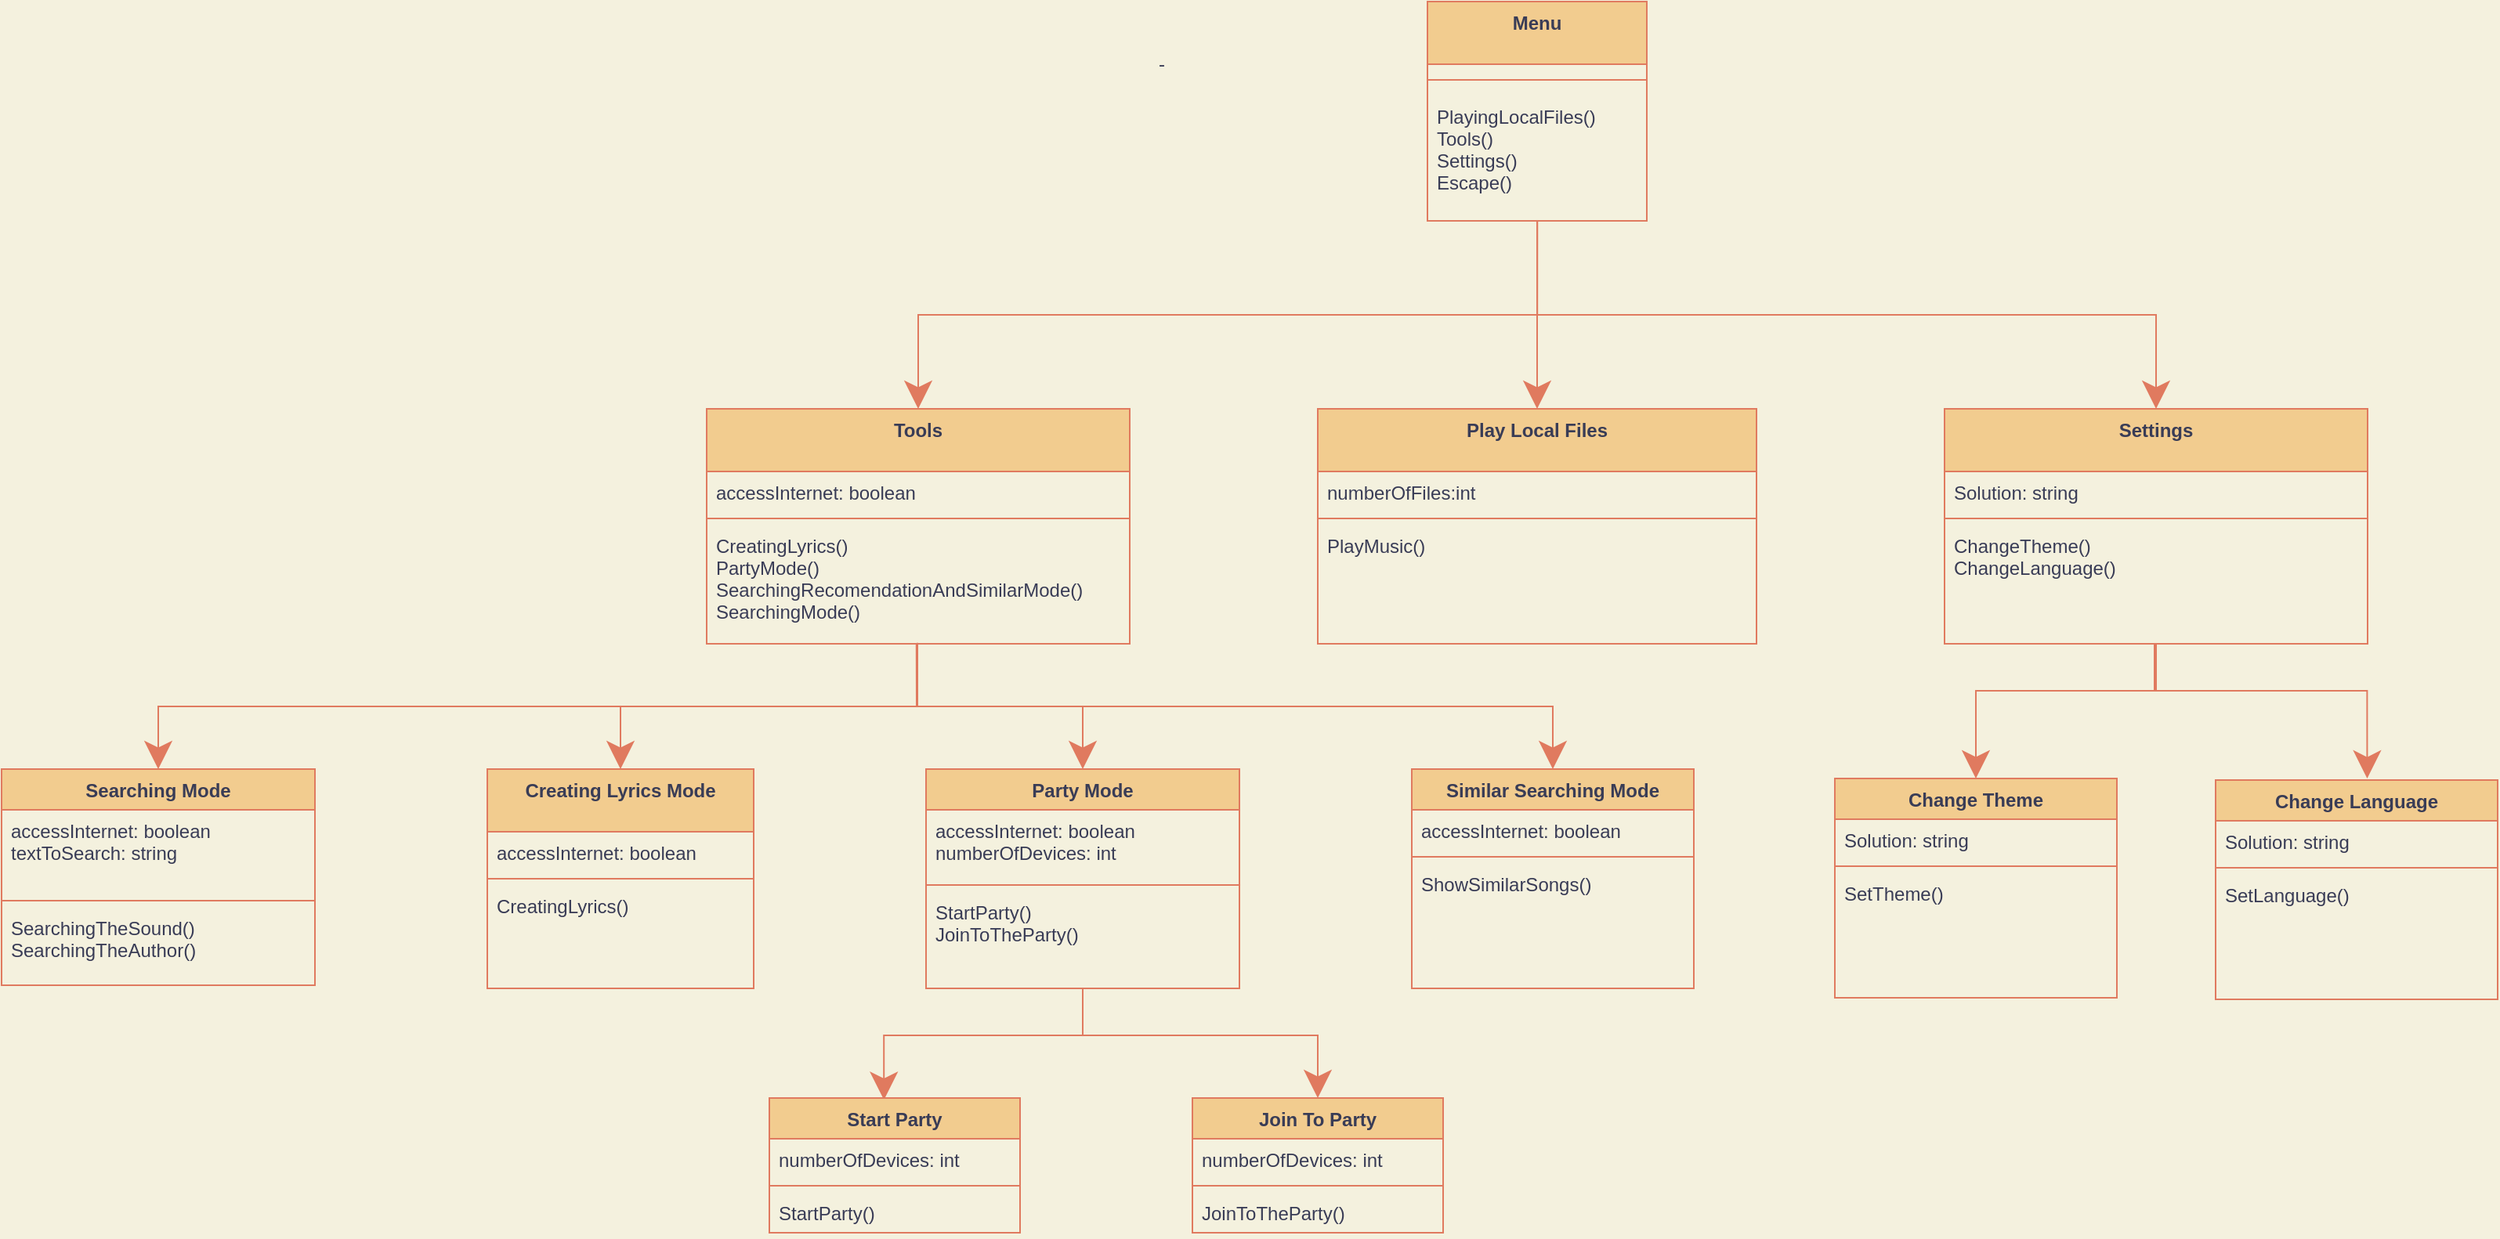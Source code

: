 <mxfile version="17.4.0" type="github">
  <diagram id="C5RBs43oDa-KdzZeNtuy" name="Page-1">
    <mxGraphModel dx="2869" dy="648" grid="1" gridSize="10" guides="1" tooltips="1" connect="1" arrows="1" fold="1" page="1" pageScale="1" pageWidth="827" pageHeight="1169" background="#F4F1DE" math="0" shadow="0">
      <root>
        <mxCell id="WIyWlLk6GJQsqaUBKTNV-0" />
        <mxCell id="WIyWlLk6GJQsqaUBKTNV-1" parent="WIyWlLk6GJQsqaUBKTNV-0" />
        <mxCell id="Bt7MNoxX4kMA5P5jyk8v-137" style="edgeStyle=orthogonalEdgeStyle;rounded=0;orthogonalLoop=1;jettySize=auto;html=1;entryX=0.457;entryY=0.014;entryDx=0;entryDy=0;entryPerimeter=0;endArrow=classic;endFill=1;endSize=15;strokeWidth=1;labelBackgroundColor=#F4F1DE;strokeColor=#E07A5F;fontColor=#393C56;" edge="1" parent="WIyWlLk6GJQsqaUBKTNV-1" source="Bt7MNoxX4kMA5P5jyk8v-60" target="Bt7MNoxX4kMA5P5jyk8v-64">
          <mxGeometry relative="1" as="geometry" />
        </mxCell>
        <mxCell id="Bt7MNoxX4kMA5P5jyk8v-138" style="edgeStyle=orthogonalEdgeStyle;rounded=0;orthogonalLoop=1;jettySize=auto;html=1;endArrow=classic;endFill=1;endSize=15;strokeWidth=1;labelBackgroundColor=#F4F1DE;strokeColor=#E07A5F;fontColor=#393C56;" edge="1" parent="WIyWlLk6GJQsqaUBKTNV-1" source="Bt7MNoxX4kMA5P5jyk8v-60" target="Bt7MNoxX4kMA5P5jyk8v-68">
          <mxGeometry relative="1" as="geometry" />
        </mxCell>
        <mxCell id="Bt7MNoxX4kMA5P5jyk8v-60" value="Party Mode" style="swimlane;fontStyle=1;align=center;verticalAlign=top;childLayout=stackLayout;horizontal=1;startSize=26;horizontalStack=0;resizeParent=1;resizeParentMax=0;resizeLast=0;collapsible=1;marginBottom=0;fillColor=#F2CC8F;strokeColor=#E07A5F;fontColor=#393C56;" vertex="1" parent="WIyWlLk6GJQsqaUBKTNV-1">
          <mxGeometry x="-330" y="490" width="200" height="140" as="geometry" />
        </mxCell>
        <mxCell id="Bt7MNoxX4kMA5P5jyk8v-61" value="accessInternet: boolean&#xa;numberOfDevices: int" style="text;strokeColor=none;fillColor=none;align=left;verticalAlign=top;spacingLeft=4;spacingRight=4;overflow=hidden;rotatable=0;points=[[0,0.5],[1,0.5]];portConstraint=eastwest;fontColor=#393C56;" vertex="1" parent="Bt7MNoxX4kMA5P5jyk8v-60">
          <mxGeometry y="26" width="200" height="44" as="geometry" />
        </mxCell>
        <mxCell id="Bt7MNoxX4kMA5P5jyk8v-62" value="" style="line;strokeWidth=1;fillColor=none;align=left;verticalAlign=middle;spacingTop=-1;spacingLeft=3;spacingRight=3;rotatable=0;labelPosition=right;points=[];portConstraint=eastwest;labelBackgroundColor=#F4F1DE;strokeColor=#E07A5F;fontColor=#393C56;" vertex="1" parent="Bt7MNoxX4kMA5P5jyk8v-60">
          <mxGeometry y="70" width="200" height="8" as="geometry" />
        </mxCell>
        <mxCell id="Bt7MNoxX4kMA5P5jyk8v-63" value="StartParty()&#xa;JoinToTheParty()" style="text;strokeColor=none;fillColor=none;align=left;verticalAlign=top;spacingLeft=4;spacingRight=4;overflow=hidden;rotatable=0;points=[[0,0.5],[1,0.5]];portConstraint=eastwest;fontColor=#393C56;" vertex="1" parent="Bt7MNoxX4kMA5P5jyk8v-60">
          <mxGeometry y="78" width="200" height="62" as="geometry" />
        </mxCell>
        <mxCell id="Bt7MNoxX4kMA5P5jyk8v-64" value="Start Party" style="swimlane;fontStyle=1;align=center;verticalAlign=top;childLayout=stackLayout;horizontal=1;startSize=26;horizontalStack=0;resizeParent=1;resizeParentMax=0;resizeLast=0;collapsible=1;marginBottom=0;fillColor=#F2CC8F;strokeColor=#E07A5F;fontColor=#393C56;" vertex="1" parent="WIyWlLk6GJQsqaUBKTNV-1">
          <mxGeometry x="-430" y="700" width="160" height="86" as="geometry" />
        </mxCell>
        <mxCell id="Bt7MNoxX4kMA5P5jyk8v-65" value="numberOfDevices: int" style="text;strokeColor=none;fillColor=none;align=left;verticalAlign=top;spacingLeft=4;spacingRight=4;overflow=hidden;rotatable=0;points=[[0,0.5],[1,0.5]];portConstraint=eastwest;fontColor=#393C56;" vertex="1" parent="Bt7MNoxX4kMA5P5jyk8v-64">
          <mxGeometry y="26" width="160" height="26" as="geometry" />
        </mxCell>
        <mxCell id="Bt7MNoxX4kMA5P5jyk8v-66" value="" style="line;strokeWidth=1;fillColor=none;align=left;verticalAlign=middle;spacingTop=-1;spacingLeft=3;spacingRight=3;rotatable=0;labelPosition=right;points=[];portConstraint=eastwest;labelBackgroundColor=#F4F1DE;strokeColor=#E07A5F;fontColor=#393C56;" vertex="1" parent="Bt7MNoxX4kMA5P5jyk8v-64">
          <mxGeometry y="52" width="160" height="8" as="geometry" />
        </mxCell>
        <mxCell id="Bt7MNoxX4kMA5P5jyk8v-67" value="StartParty()" style="text;strokeColor=none;fillColor=none;align=left;verticalAlign=top;spacingLeft=4;spacingRight=4;overflow=hidden;rotatable=0;points=[[0,0.5],[1,0.5]];portConstraint=eastwest;fontColor=#393C56;" vertex="1" parent="Bt7MNoxX4kMA5P5jyk8v-64">
          <mxGeometry y="60" width="160" height="26" as="geometry" />
        </mxCell>
        <mxCell id="Bt7MNoxX4kMA5P5jyk8v-68" value="Join To Party" style="swimlane;fontStyle=1;align=center;verticalAlign=top;childLayout=stackLayout;horizontal=1;startSize=26;horizontalStack=0;resizeParent=1;resizeParentMax=0;resizeLast=0;collapsible=1;marginBottom=0;fillColor=#F2CC8F;strokeColor=#E07A5F;fontColor=#393C56;" vertex="1" parent="WIyWlLk6GJQsqaUBKTNV-1">
          <mxGeometry x="-160" y="700" width="160" height="86" as="geometry" />
        </mxCell>
        <mxCell id="Bt7MNoxX4kMA5P5jyk8v-69" value="numberOfDevices: int" style="text;strokeColor=none;fillColor=none;align=left;verticalAlign=top;spacingLeft=4;spacingRight=4;overflow=hidden;rotatable=0;points=[[0,0.5],[1,0.5]];portConstraint=eastwest;fontColor=#393C56;" vertex="1" parent="Bt7MNoxX4kMA5P5jyk8v-68">
          <mxGeometry y="26" width="160" height="26" as="geometry" />
        </mxCell>
        <mxCell id="Bt7MNoxX4kMA5P5jyk8v-70" value="" style="line;strokeWidth=1;fillColor=none;align=left;verticalAlign=middle;spacingTop=-1;spacingLeft=3;spacingRight=3;rotatable=0;labelPosition=right;points=[];portConstraint=eastwest;labelBackgroundColor=#F4F1DE;strokeColor=#E07A5F;fontColor=#393C56;" vertex="1" parent="Bt7MNoxX4kMA5P5jyk8v-68">
          <mxGeometry y="52" width="160" height="8" as="geometry" />
        </mxCell>
        <mxCell id="Bt7MNoxX4kMA5P5jyk8v-71" value="JoinToTheParty()" style="text;strokeColor=none;fillColor=none;align=left;verticalAlign=top;spacingLeft=4;spacingRight=4;overflow=hidden;rotatable=0;points=[[0,0.5],[1,0.5]];portConstraint=eastwest;fontColor=#393C56;" vertex="1" parent="Bt7MNoxX4kMA5P5jyk8v-68">
          <mxGeometry y="60" width="160" height="26" as="geometry" />
        </mxCell>
        <mxCell id="Bt7MNoxX4kMA5P5jyk8v-73" value="Searching Mode" style="swimlane;fontStyle=1;align=center;verticalAlign=top;childLayout=stackLayout;horizontal=1;startSize=26;horizontalStack=0;resizeParent=1;resizeParentMax=0;resizeLast=0;collapsible=1;marginBottom=0;fillColor=#F2CC8F;strokeColor=#E07A5F;fontColor=#393C56;" vertex="1" parent="WIyWlLk6GJQsqaUBKTNV-1">
          <mxGeometry x="-920" y="490" width="200" height="138" as="geometry" />
        </mxCell>
        <mxCell id="Bt7MNoxX4kMA5P5jyk8v-74" value="accessInternet: boolean&#xa;textToSearch: string" style="text;strokeColor=none;fillColor=none;align=left;verticalAlign=top;spacingLeft=4;spacingRight=4;overflow=hidden;rotatable=0;points=[[0,0.5],[1,0.5]];portConstraint=eastwest;fontColor=#393C56;" vertex="1" parent="Bt7MNoxX4kMA5P5jyk8v-73">
          <mxGeometry y="26" width="200" height="54" as="geometry" />
        </mxCell>
        <mxCell id="Bt7MNoxX4kMA5P5jyk8v-75" value="" style="line;strokeWidth=1;fillColor=none;align=left;verticalAlign=middle;spacingTop=-1;spacingLeft=3;spacingRight=3;rotatable=0;labelPosition=right;points=[];portConstraint=eastwest;labelBackgroundColor=#F4F1DE;strokeColor=#E07A5F;fontColor=#393C56;" vertex="1" parent="Bt7MNoxX4kMA5P5jyk8v-73">
          <mxGeometry y="80" width="200" height="8" as="geometry" />
        </mxCell>
        <mxCell id="Bt7MNoxX4kMA5P5jyk8v-76" value="SearchingTheSound()&#xa;SearchingTheAuthor()" style="text;strokeColor=none;fillColor=none;align=left;verticalAlign=top;spacingLeft=4;spacingRight=4;overflow=hidden;rotatable=0;points=[[0,0.5],[1,0.5]];portConstraint=eastwest;fontColor=#393C56;" vertex="1" parent="Bt7MNoxX4kMA5P5jyk8v-73">
          <mxGeometry y="88" width="200" height="50" as="geometry" />
        </mxCell>
        <mxCell id="Bt7MNoxX4kMA5P5jyk8v-78" value="Similar Searching Mode" style="swimlane;fontStyle=1;align=center;verticalAlign=top;childLayout=stackLayout;horizontal=1;startSize=26;horizontalStack=0;resizeParent=1;resizeParentMax=0;resizeLast=0;collapsible=1;marginBottom=0;fillColor=#F2CC8F;strokeColor=#E07A5F;fontColor=#393C56;" vertex="1" parent="WIyWlLk6GJQsqaUBKTNV-1">
          <mxGeometry x="-20" y="490" width="180" height="140" as="geometry" />
        </mxCell>
        <mxCell id="Bt7MNoxX4kMA5P5jyk8v-79" value="accessInternet: boolean" style="text;strokeColor=none;fillColor=none;align=left;verticalAlign=top;spacingLeft=4;spacingRight=4;overflow=hidden;rotatable=0;points=[[0,0.5],[1,0.5]];portConstraint=eastwest;fontColor=#393C56;" vertex="1" parent="Bt7MNoxX4kMA5P5jyk8v-78">
          <mxGeometry y="26" width="180" height="26" as="geometry" />
        </mxCell>
        <mxCell id="Bt7MNoxX4kMA5P5jyk8v-80" value="" style="line;strokeWidth=1;fillColor=none;align=left;verticalAlign=middle;spacingTop=-1;spacingLeft=3;spacingRight=3;rotatable=0;labelPosition=right;points=[];portConstraint=eastwest;labelBackgroundColor=#F4F1DE;strokeColor=#E07A5F;fontColor=#393C56;" vertex="1" parent="Bt7MNoxX4kMA5P5jyk8v-78">
          <mxGeometry y="52" width="180" height="8" as="geometry" />
        </mxCell>
        <mxCell id="Bt7MNoxX4kMA5P5jyk8v-81" value="ShowSimilarSongs()" style="text;strokeColor=none;fillColor=none;align=left;verticalAlign=top;spacingLeft=4;spacingRight=4;overflow=hidden;rotatable=0;points=[[0,0.5],[1,0.5]];portConstraint=eastwest;fontColor=#393C56;" vertex="1" parent="Bt7MNoxX4kMA5P5jyk8v-78">
          <mxGeometry y="60" width="180" height="80" as="geometry" />
        </mxCell>
        <mxCell id="Bt7MNoxX4kMA5P5jyk8v-83" value="Creating Lyrics Mode" style="swimlane;fontStyle=1;align=center;verticalAlign=top;childLayout=stackLayout;horizontal=1;startSize=40;horizontalStack=0;resizeParent=1;resizeParentMax=0;resizeLast=0;collapsible=1;marginBottom=0;fillColor=#F2CC8F;strokeColor=#E07A5F;fontColor=#393C56;" vertex="1" parent="WIyWlLk6GJQsqaUBKTNV-1">
          <mxGeometry x="-610" y="490" width="170" height="140" as="geometry" />
        </mxCell>
        <mxCell id="Bt7MNoxX4kMA5P5jyk8v-84" value="accessInternet: boolean" style="text;strokeColor=none;fillColor=none;align=left;verticalAlign=top;spacingLeft=4;spacingRight=4;overflow=hidden;rotatable=0;points=[[0,0.5],[1,0.5]];portConstraint=eastwest;fontColor=#393C56;" vertex="1" parent="Bt7MNoxX4kMA5P5jyk8v-83">
          <mxGeometry y="40" width="170" height="26" as="geometry" />
        </mxCell>
        <mxCell id="Bt7MNoxX4kMA5P5jyk8v-85" value="" style="line;strokeWidth=1;fillColor=none;align=left;verticalAlign=middle;spacingTop=-1;spacingLeft=3;spacingRight=3;rotatable=0;labelPosition=right;points=[];portConstraint=eastwest;labelBackgroundColor=#F4F1DE;strokeColor=#E07A5F;fontColor=#393C56;" vertex="1" parent="Bt7MNoxX4kMA5P5jyk8v-83">
          <mxGeometry y="66" width="170" height="8" as="geometry" />
        </mxCell>
        <mxCell id="Bt7MNoxX4kMA5P5jyk8v-86" value="CreatingLyrics()&#xa;&#xa;&#xa;" style="text;strokeColor=none;fillColor=none;align=left;verticalAlign=top;spacingLeft=4;spacingRight=4;overflow=hidden;rotatable=0;points=[[0,0.5],[1,0.5]];portConstraint=eastwest;fontColor=#393C56;" vertex="1" parent="Bt7MNoxX4kMA5P5jyk8v-83">
          <mxGeometry y="74" width="170" height="66" as="geometry" />
        </mxCell>
        <mxCell id="Bt7MNoxX4kMA5P5jyk8v-133" style="edgeStyle=orthogonalEdgeStyle;rounded=0;orthogonalLoop=1;jettySize=auto;html=1;endArrow=classic;endFill=1;endSize=15;strokeWidth=1;exitX=0.498;exitY=1.005;exitDx=0;exitDy=0;exitPerimeter=0;labelBackgroundColor=#F4F1DE;strokeColor=#E07A5F;fontColor=#393C56;" edge="1" parent="WIyWlLk6GJQsqaUBKTNV-1" source="Bt7MNoxX4kMA5P5jyk8v-99" target="Bt7MNoxX4kMA5P5jyk8v-78">
          <mxGeometry relative="1" as="geometry">
            <mxPoint x="-340" y="411" as="sourcePoint" />
            <Array as="points">
              <mxPoint x="-335" y="450" />
              <mxPoint x="70" y="450" />
            </Array>
          </mxGeometry>
        </mxCell>
        <mxCell id="Bt7MNoxX4kMA5P5jyk8v-134" style="edgeStyle=orthogonalEdgeStyle;rounded=0;orthogonalLoop=1;jettySize=auto;html=1;endArrow=classic;endFill=1;endSize=15;strokeWidth=1;exitX=0.497;exitY=1.007;exitDx=0;exitDy=0;exitPerimeter=0;labelBackgroundColor=#F4F1DE;strokeColor=#E07A5F;fontColor=#393C56;" edge="1" parent="WIyWlLk6GJQsqaUBKTNV-1" source="Bt7MNoxX4kMA5P5jyk8v-99" target="Bt7MNoxX4kMA5P5jyk8v-60">
          <mxGeometry relative="1" as="geometry">
            <Array as="points">
              <mxPoint x="-336" y="450" />
              <mxPoint x="-230" y="450" />
            </Array>
          </mxGeometry>
        </mxCell>
        <mxCell id="Bt7MNoxX4kMA5P5jyk8v-135" style="edgeStyle=orthogonalEdgeStyle;rounded=0;orthogonalLoop=1;jettySize=auto;html=1;entryX=0.5;entryY=0;entryDx=0;entryDy=0;endArrow=classic;endFill=1;endSize=15;strokeWidth=1;exitX=0.498;exitY=0.992;exitDx=0;exitDy=0;exitPerimeter=0;labelBackgroundColor=#F4F1DE;strokeColor=#E07A5F;fontColor=#393C56;" edge="1" parent="WIyWlLk6GJQsqaUBKTNV-1" source="Bt7MNoxX4kMA5P5jyk8v-99" target="Bt7MNoxX4kMA5P5jyk8v-83">
          <mxGeometry relative="1" as="geometry">
            <Array as="points">
              <mxPoint x="-335" y="450" />
              <mxPoint x="-525" y="450" />
            </Array>
          </mxGeometry>
        </mxCell>
        <mxCell id="Bt7MNoxX4kMA5P5jyk8v-136" style="edgeStyle=orthogonalEdgeStyle;rounded=0;orthogonalLoop=1;jettySize=auto;html=1;entryX=0.5;entryY=0;entryDx=0;entryDy=0;endArrow=classic;endFill=1;endSize=15;strokeWidth=1;exitX=0.496;exitY=1.006;exitDx=0;exitDy=0;exitPerimeter=0;labelBackgroundColor=#F4F1DE;strokeColor=#E07A5F;fontColor=#393C56;" edge="1" parent="WIyWlLk6GJQsqaUBKTNV-1" source="Bt7MNoxX4kMA5P5jyk8v-99" target="Bt7MNoxX4kMA5P5jyk8v-73">
          <mxGeometry relative="1" as="geometry">
            <Array as="points">
              <mxPoint x="-336" y="412" />
              <mxPoint x="-336" y="412" />
              <mxPoint x="-336" y="450" />
              <mxPoint x="-820" y="450" />
            </Array>
          </mxGeometry>
        </mxCell>
        <mxCell id="Bt7MNoxX4kMA5P5jyk8v-96" value="Tools" style="swimlane;fontStyle=1;align=center;verticalAlign=top;childLayout=stackLayout;horizontal=1;startSize=40;horizontalStack=0;resizeParent=1;resizeParentMax=0;resizeLast=0;collapsible=1;marginBottom=0;fillColor=#F2CC8F;strokeColor=#E07A5F;fontColor=#393C56;" vertex="1" parent="WIyWlLk6GJQsqaUBKTNV-1">
          <mxGeometry x="-470" y="260" width="270" height="150" as="geometry" />
        </mxCell>
        <mxCell id="Bt7MNoxX4kMA5P5jyk8v-97" value="accessInternet: boolean" style="text;strokeColor=none;fillColor=none;align=left;verticalAlign=top;spacingLeft=4;spacingRight=4;overflow=hidden;rotatable=0;points=[[0,0.5],[1,0.5]];portConstraint=eastwest;fontColor=#393C56;" vertex="1" parent="Bt7MNoxX4kMA5P5jyk8v-96">
          <mxGeometry y="40" width="270" height="26" as="geometry" />
        </mxCell>
        <mxCell id="Bt7MNoxX4kMA5P5jyk8v-98" value="" style="line;strokeWidth=1;fillColor=none;align=left;verticalAlign=middle;spacingTop=-1;spacingLeft=3;spacingRight=3;rotatable=0;labelPosition=right;points=[];portConstraint=eastwest;labelBackgroundColor=#F4F1DE;strokeColor=#E07A5F;fontColor=#393C56;" vertex="1" parent="Bt7MNoxX4kMA5P5jyk8v-96">
          <mxGeometry y="66" width="270" height="8" as="geometry" />
        </mxCell>
        <mxCell id="Bt7MNoxX4kMA5P5jyk8v-99" value="CreatingLyrics()&#xa;PartyMode()&#xa;SearchingRecomendationAndSimilarMode()&#xa;SearchingMode()" style="text;strokeColor=none;fillColor=none;align=left;verticalAlign=top;spacingLeft=4;spacingRight=4;overflow=hidden;rotatable=0;points=[[0,0.5],[1,0.5]];portConstraint=eastwest;fontColor=#393C56;" vertex="1" parent="Bt7MNoxX4kMA5P5jyk8v-96">
          <mxGeometry y="74" width="270" height="76" as="geometry" />
        </mxCell>
        <mxCell id="Bt7MNoxX4kMA5P5jyk8v-101" value="Play Local Files" style="swimlane;fontStyle=1;align=center;verticalAlign=top;childLayout=stackLayout;horizontal=1;startSize=40;horizontalStack=0;resizeParent=1;resizeParentMax=0;resizeLast=0;collapsible=1;marginBottom=0;fillColor=#F2CC8F;strokeColor=#E07A5F;fontColor=#393C56;" vertex="1" parent="WIyWlLk6GJQsqaUBKTNV-1">
          <mxGeometry x="-80" y="260" width="280" height="150" as="geometry" />
        </mxCell>
        <mxCell id="Bt7MNoxX4kMA5P5jyk8v-102" value="numberOfFiles:int" style="text;strokeColor=none;fillColor=none;align=left;verticalAlign=top;spacingLeft=4;spacingRight=4;overflow=hidden;rotatable=0;points=[[0,0.5],[1,0.5]];portConstraint=eastwest;fontColor=#393C56;" vertex="1" parent="Bt7MNoxX4kMA5P5jyk8v-101">
          <mxGeometry y="40" width="280" height="26" as="geometry" />
        </mxCell>
        <mxCell id="Bt7MNoxX4kMA5P5jyk8v-103" value="" style="line;strokeWidth=1;fillColor=none;align=left;verticalAlign=middle;spacingTop=-1;spacingLeft=3;spacingRight=3;rotatable=0;labelPosition=right;points=[];portConstraint=eastwest;labelBackgroundColor=#F4F1DE;strokeColor=#E07A5F;fontColor=#393C56;" vertex="1" parent="Bt7MNoxX4kMA5P5jyk8v-101">
          <mxGeometry y="66" width="280" height="8" as="geometry" />
        </mxCell>
        <mxCell id="Bt7MNoxX4kMA5P5jyk8v-104" value="PlayMusic()&#xa;&#xa;&#xa;" style="text;strokeColor=none;fillColor=none;align=left;verticalAlign=top;spacingLeft=4;spacingRight=4;overflow=hidden;rotatable=0;points=[[0,0.5],[1,0.5]];portConstraint=eastwest;fontColor=#393C56;" vertex="1" parent="Bt7MNoxX4kMA5P5jyk8v-101">
          <mxGeometry y="74" width="280" height="76" as="geometry" />
        </mxCell>
        <mxCell id="Bt7MNoxX4kMA5P5jyk8v-105" value="-" style="text;html=1;align=center;verticalAlign=middle;resizable=0;points=[];autosize=1;strokeColor=none;fillColor=none;fontColor=#393C56;" vertex="1" parent="WIyWlLk6GJQsqaUBKTNV-1">
          <mxGeometry x="-190" y="30" width="20" height="20" as="geometry" />
        </mxCell>
        <mxCell id="Bt7MNoxX4kMA5P5jyk8v-128" style="edgeStyle=orthogonalEdgeStyle;rounded=0;orthogonalLoop=1;jettySize=auto;html=1;entryX=0.5;entryY=0;entryDx=0;entryDy=0;endArrow=classic;endFill=1;endSize=15;strokeWidth=1;exitX=0.501;exitY=1.004;exitDx=0;exitDy=0;exitPerimeter=0;labelBackgroundColor=#F4F1DE;strokeColor=#E07A5F;fontColor=#393C56;" edge="1" parent="WIyWlLk6GJQsqaUBKTNV-1" source="Bt7MNoxX4kMA5P5jyk8v-109" target="Bt7MNoxX4kMA5P5jyk8v-96">
          <mxGeometry relative="1" as="geometry">
            <Array as="points">
              <mxPoint x="60" y="200" />
              <mxPoint x="-335" y="200" />
            </Array>
          </mxGeometry>
        </mxCell>
        <mxCell id="Bt7MNoxX4kMA5P5jyk8v-129" style="edgeStyle=orthogonalEdgeStyle;rounded=0;orthogonalLoop=1;jettySize=auto;html=1;entryX=0.5;entryY=0;entryDx=0;entryDy=0;endArrow=classic;endFill=1;endSize=15;strokeWidth=1;labelBackgroundColor=#F4F1DE;strokeColor=#E07A5F;fontColor=#393C56;" edge="1" parent="WIyWlLk6GJQsqaUBKTNV-1" source="Bt7MNoxX4kMA5P5jyk8v-106" target="Bt7MNoxX4kMA5P5jyk8v-101">
          <mxGeometry relative="1" as="geometry" />
        </mxCell>
        <mxCell id="Bt7MNoxX4kMA5P5jyk8v-130" style="edgeStyle=orthogonalEdgeStyle;rounded=0;orthogonalLoop=1;jettySize=auto;html=1;entryX=0.5;entryY=0;entryDx=0;entryDy=0;endArrow=classic;endFill=1;endSize=15;strokeWidth=1;labelBackgroundColor=#F4F1DE;strokeColor=#E07A5F;fontColor=#393C56;" edge="1" parent="WIyWlLk6GJQsqaUBKTNV-1" source="Bt7MNoxX4kMA5P5jyk8v-106" target="Bt7MNoxX4kMA5P5jyk8v-116">
          <mxGeometry relative="1" as="geometry">
            <Array as="points">
              <mxPoint x="60" y="200" />
              <mxPoint x="455" y="200" />
            </Array>
          </mxGeometry>
        </mxCell>
        <mxCell id="Bt7MNoxX4kMA5P5jyk8v-106" value="Menu" style="swimlane;fontStyle=1;align=center;verticalAlign=top;childLayout=stackLayout;horizontal=1;startSize=40;horizontalStack=0;resizeParent=1;resizeParentMax=0;resizeLast=0;collapsible=1;marginBottom=0;fillColor=#F2CC8F;strokeColor=#E07A5F;fontColor=#393C56;" vertex="1" parent="WIyWlLk6GJQsqaUBKTNV-1">
          <mxGeometry x="-10" width="140" height="140" as="geometry" />
        </mxCell>
        <mxCell id="Bt7MNoxX4kMA5P5jyk8v-108" value="" style="line;strokeWidth=1;fillColor=none;align=left;verticalAlign=middle;spacingTop=-1;spacingLeft=3;spacingRight=3;rotatable=0;labelPosition=right;points=[];portConstraint=eastwest;labelBackgroundColor=#F4F1DE;strokeColor=#E07A5F;fontColor=#393C56;" vertex="1" parent="Bt7MNoxX4kMA5P5jyk8v-106">
          <mxGeometry y="40" width="140" height="20" as="geometry" />
        </mxCell>
        <mxCell id="Bt7MNoxX4kMA5P5jyk8v-109" value="PlayingLocalFiles()&#xa;Tools()&#xa;Settings()&#xa;Escape()" style="text;strokeColor=none;fillColor=none;align=left;verticalAlign=top;spacingLeft=4;spacingRight=4;overflow=hidden;rotatable=0;points=[[0,0.5],[1,0.5]];portConstraint=eastwest;fontColor=#393C56;" vertex="1" parent="Bt7MNoxX4kMA5P5jyk8v-106">
          <mxGeometry y="60" width="140" height="80" as="geometry" />
        </mxCell>
        <mxCell id="Bt7MNoxX4kMA5P5jyk8v-131" style="edgeStyle=orthogonalEdgeStyle;rounded=0;orthogonalLoop=1;jettySize=auto;html=1;entryX=0.5;entryY=0;entryDx=0;entryDy=0;endArrow=classic;endFill=1;endSize=15;strokeWidth=1;labelBackgroundColor=#F4F1DE;strokeColor=#E07A5F;fontColor=#393C56;" edge="1" parent="WIyWlLk6GJQsqaUBKTNV-1" source="Bt7MNoxX4kMA5P5jyk8v-116" target="Bt7MNoxX4kMA5P5jyk8v-120">
          <mxGeometry relative="1" as="geometry">
            <Array as="points">
              <mxPoint x="455" y="440" />
              <mxPoint x="340" y="440" />
            </Array>
          </mxGeometry>
        </mxCell>
        <mxCell id="Bt7MNoxX4kMA5P5jyk8v-132" style="edgeStyle=orthogonalEdgeStyle;rounded=0;orthogonalLoop=1;jettySize=auto;html=1;entryX=0.543;entryY=-0.007;entryDx=0;entryDy=0;entryPerimeter=0;endArrow=classic;endFill=1;endSize=15;strokeWidth=1;labelBackgroundColor=#F4F1DE;strokeColor=#E07A5F;fontColor=#393C56;" edge="1" parent="WIyWlLk6GJQsqaUBKTNV-1">
          <mxGeometry relative="1" as="geometry">
            <mxPoint x="454" y="410" as="sourcePoint" />
            <mxPoint x="589.74" y="496.02" as="targetPoint" />
            <Array as="points">
              <mxPoint x="454" y="440" />
              <mxPoint x="590" y="440" />
            </Array>
          </mxGeometry>
        </mxCell>
        <mxCell id="Bt7MNoxX4kMA5P5jyk8v-116" value="Settings" style="swimlane;fontStyle=1;align=center;verticalAlign=top;childLayout=stackLayout;horizontal=1;startSize=40;horizontalStack=0;resizeParent=1;resizeParentMax=0;resizeLast=0;collapsible=1;marginBottom=0;fillColor=#F2CC8F;strokeColor=#E07A5F;fontColor=#393C56;" vertex="1" parent="WIyWlLk6GJQsqaUBKTNV-1">
          <mxGeometry x="320" y="260" width="270" height="150" as="geometry" />
        </mxCell>
        <mxCell id="Bt7MNoxX4kMA5P5jyk8v-117" value="Solution: string" style="text;strokeColor=none;fillColor=none;align=left;verticalAlign=top;spacingLeft=4;spacingRight=4;overflow=hidden;rotatable=0;points=[[0,0.5],[1,0.5]];portConstraint=eastwest;fontColor=#393C56;" vertex="1" parent="Bt7MNoxX4kMA5P5jyk8v-116">
          <mxGeometry y="40" width="270" height="26" as="geometry" />
        </mxCell>
        <mxCell id="Bt7MNoxX4kMA5P5jyk8v-118" value="" style="line;strokeWidth=1;fillColor=none;align=left;verticalAlign=middle;spacingTop=-1;spacingLeft=3;spacingRight=3;rotatable=0;labelPosition=right;points=[];portConstraint=eastwest;labelBackgroundColor=#F4F1DE;strokeColor=#E07A5F;fontColor=#393C56;" vertex="1" parent="Bt7MNoxX4kMA5P5jyk8v-116">
          <mxGeometry y="66" width="270" height="8" as="geometry" />
        </mxCell>
        <mxCell id="Bt7MNoxX4kMA5P5jyk8v-119" value="ChangeTheme()&#xa;ChangeLanguage()&#xa;" style="text;strokeColor=none;fillColor=none;align=left;verticalAlign=top;spacingLeft=4;spacingRight=4;overflow=hidden;rotatable=0;points=[[0,0.5],[1,0.5]];portConstraint=eastwest;fontColor=#393C56;" vertex="1" parent="Bt7MNoxX4kMA5P5jyk8v-116">
          <mxGeometry y="74" width="270" height="76" as="geometry" />
        </mxCell>
        <mxCell id="Bt7MNoxX4kMA5P5jyk8v-120" value="Change Theme" style="swimlane;fontStyle=1;align=center;verticalAlign=top;childLayout=stackLayout;horizontal=1;startSize=26;horizontalStack=0;resizeParent=1;resizeParentMax=0;resizeLast=0;collapsible=1;marginBottom=0;fillColor=#F2CC8F;strokeColor=#E07A5F;fontColor=#393C56;" vertex="1" parent="WIyWlLk6GJQsqaUBKTNV-1">
          <mxGeometry x="250" y="496" width="180" height="140" as="geometry" />
        </mxCell>
        <mxCell id="Bt7MNoxX4kMA5P5jyk8v-121" value="Solution: string" style="text;strokeColor=none;fillColor=none;align=left;verticalAlign=top;spacingLeft=4;spacingRight=4;overflow=hidden;rotatable=0;points=[[0,0.5],[1,0.5]];portConstraint=eastwest;fontColor=#393C56;" vertex="1" parent="Bt7MNoxX4kMA5P5jyk8v-120">
          <mxGeometry y="26" width="180" height="26" as="geometry" />
        </mxCell>
        <mxCell id="Bt7MNoxX4kMA5P5jyk8v-122" value="" style="line;strokeWidth=1;fillColor=none;align=left;verticalAlign=middle;spacingTop=-1;spacingLeft=3;spacingRight=3;rotatable=0;labelPosition=right;points=[];portConstraint=eastwest;labelBackgroundColor=#F4F1DE;strokeColor=#E07A5F;fontColor=#393C56;" vertex="1" parent="Bt7MNoxX4kMA5P5jyk8v-120">
          <mxGeometry y="52" width="180" height="8" as="geometry" />
        </mxCell>
        <mxCell id="Bt7MNoxX4kMA5P5jyk8v-123" value="SetTheme()" style="text;strokeColor=none;fillColor=none;align=left;verticalAlign=top;spacingLeft=4;spacingRight=4;overflow=hidden;rotatable=0;points=[[0,0.5],[1,0.5]];portConstraint=eastwest;fontColor=#393C56;" vertex="1" parent="Bt7MNoxX4kMA5P5jyk8v-120">
          <mxGeometry y="60" width="180" height="80" as="geometry" />
        </mxCell>
        <mxCell id="Bt7MNoxX4kMA5P5jyk8v-124" value="Change Language" style="swimlane;fontStyle=1;align=center;verticalAlign=top;childLayout=stackLayout;horizontal=1;startSize=26;horizontalStack=0;resizeParent=1;resizeParentMax=0;resizeLast=0;collapsible=1;marginBottom=0;fillColor=#F2CC8F;strokeColor=#E07A5F;fontColor=#393C56;" vertex="1" parent="WIyWlLk6GJQsqaUBKTNV-1">
          <mxGeometry x="493" y="497" width="180" height="140" as="geometry" />
        </mxCell>
        <mxCell id="Bt7MNoxX4kMA5P5jyk8v-125" value="Solution: string" style="text;strokeColor=none;fillColor=none;align=left;verticalAlign=top;spacingLeft=4;spacingRight=4;overflow=hidden;rotatable=0;points=[[0,0.5],[1,0.5]];portConstraint=eastwest;fontColor=#393C56;" vertex="1" parent="Bt7MNoxX4kMA5P5jyk8v-124">
          <mxGeometry y="26" width="180" height="26" as="geometry" />
        </mxCell>
        <mxCell id="Bt7MNoxX4kMA5P5jyk8v-126" value="" style="line;strokeWidth=1;fillColor=none;align=left;verticalAlign=middle;spacingTop=-1;spacingLeft=3;spacingRight=3;rotatable=0;labelPosition=right;points=[];portConstraint=eastwest;labelBackgroundColor=#F4F1DE;strokeColor=#E07A5F;fontColor=#393C56;" vertex="1" parent="Bt7MNoxX4kMA5P5jyk8v-124">
          <mxGeometry y="52" width="180" height="8" as="geometry" />
        </mxCell>
        <mxCell id="Bt7MNoxX4kMA5P5jyk8v-127" value="SetLanguage()" style="text;strokeColor=none;fillColor=none;align=left;verticalAlign=top;spacingLeft=4;spacingRight=4;overflow=hidden;rotatable=0;points=[[0,0.5],[1,0.5]];portConstraint=eastwest;fontColor=#393C56;" vertex="1" parent="Bt7MNoxX4kMA5P5jyk8v-124">
          <mxGeometry y="60" width="180" height="80" as="geometry" />
        </mxCell>
      </root>
    </mxGraphModel>
  </diagram>
</mxfile>

